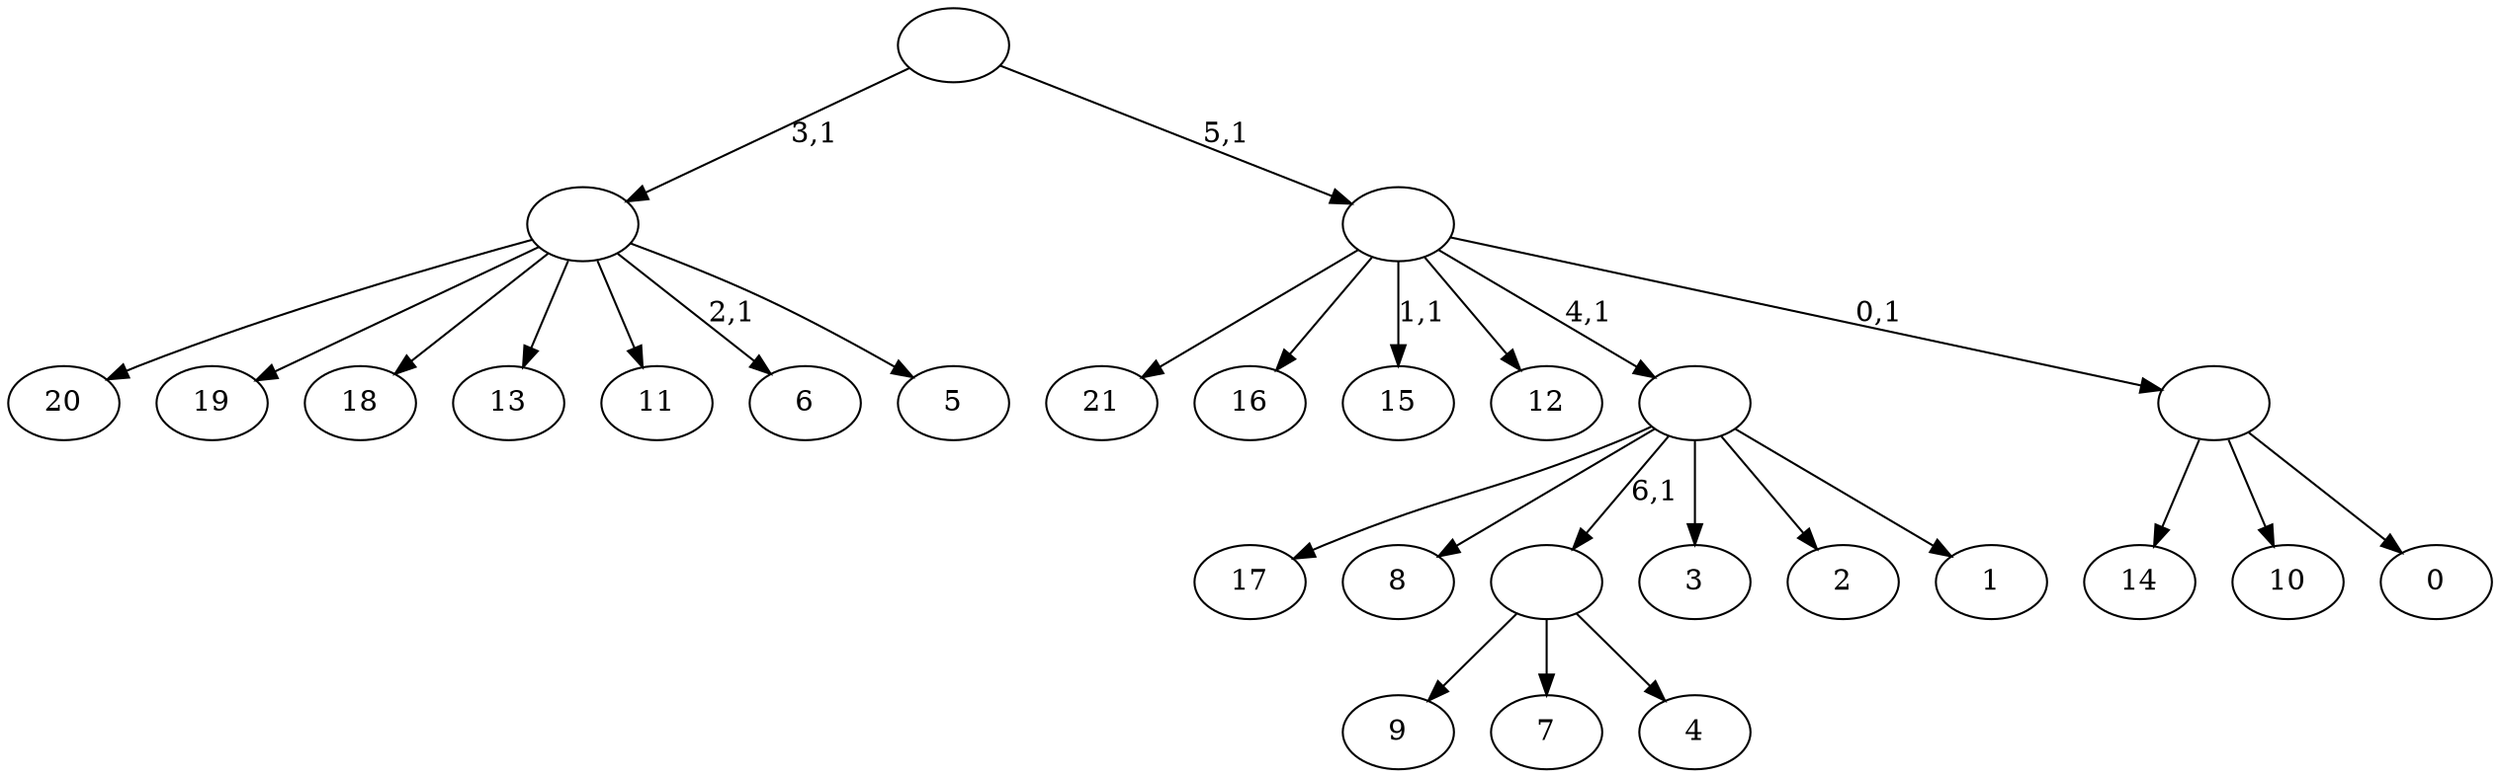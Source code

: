 digraph T {
	29 [label="21"]
	28 [label="20"]
	27 [label="19"]
	26 [label="18"]
	25 [label="17"]
	24 [label="16"]
	23 [label="15"]
	21 [label="14"]
	20 [label="13"]
	19 [label="12"]
	18 [label="11"]
	17 [label="10"]
	16 [label="9"]
	15 [label="8"]
	14 [label="7"]
	13 [label="6"]
	11 [label="5"]
	10 [label=""]
	9 [label="4"]
	8 [label=""]
	7 [label="3"]
	6 [label="2"]
	5 [label="1"]
	4 [label=""]
	3 [label="0"]
	2 [label=""]
	1 [label=""]
	0 [label=""]
	10 -> 13 [label="2,1"]
	10 -> 28 [label=""]
	10 -> 27 [label=""]
	10 -> 26 [label=""]
	10 -> 20 [label=""]
	10 -> 18 [label=""]
	10 -> 11 [label=""]
	8 -> 16 [label=""]
	8 -> 14 [label=""]
	8 -> 9 [label=""]
	4 -> 25 [label=""]
	4 -> 15 [label=""]
	4 -> 8 [label="6,1"]
	4 -> 7 [label=""]
	4 -> 6 [label=""]
	4 -> 5 [label=""]
	2 -> 21 [label=""]
	2 -> 17 [label=""]
	2 -> 3 [label=""]
	1 -> 23 [label="1,1"]
	1 -> 29 [label=""]
	1 -> 24 [label=""]
	1 -> 19 [label=""]
	1 -> 4 [label="4,1"]
	1 -> 2 [label="0,1"]
	0 -> 10 [label="3,1"]
	0 -> 1 [label="5,1"]
}
